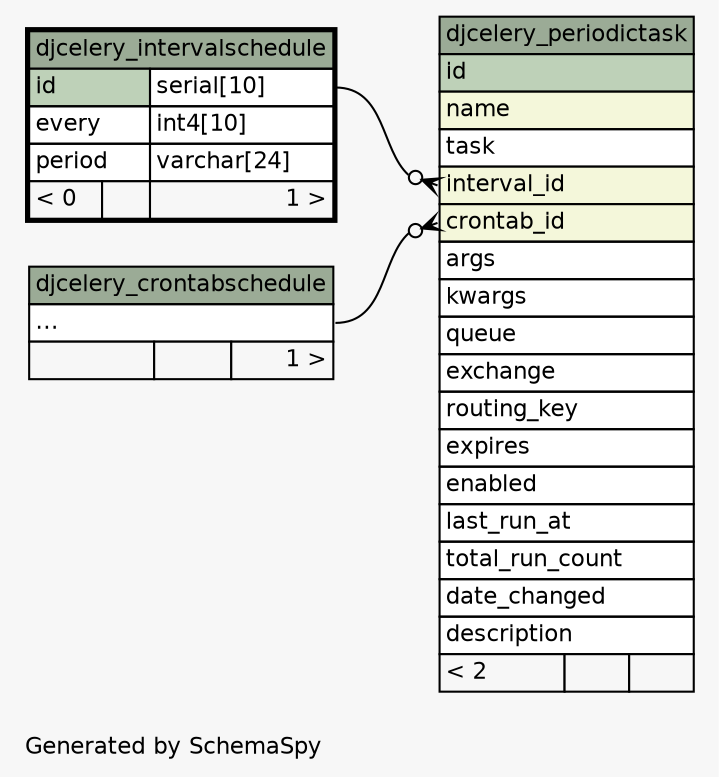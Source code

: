 // dot 2.36.0 on Linux 3.17.0-rc4-a1
// SchemaSpy rev 590
digraph "twoDegreesRelationshipsDiagram" {
  graph [
    rankdir="RL"
    bgcolor="#f7f7f7"
    label="\nGenerated by SchemaSpy"
    labeljust="l"
    nodesep="0.18"
    ranksep="0.46"
    fontname="Helvetica"
    fontsize="11"
  ];
  node [
    fontname="Helvetica"
    fontsize="11"
    shape="plaintext"
  ];
  edge [
    arrowsize="0.8"
  ];
  "djcelery_periodictask":"crontab_id":w -> "djcelery_crontabschedule":"elipses":e [arrowhead=none dir=back arrowtail=crowodot];
  "djcelery_periodictask":"interval_id":w -> "djcelery_intervalschedule":"id.type":e [arrowhead=none dir=back arrowtail=crowodot];
  "djcelery_crontabschedule" [
    label=<
    <TABLE BORDER="0" CELLBORDER="1" CELLSPACING="0" BGCOLOR="#ffffff">
      <TR><TD COLSPAN="3" BGCOLOR="#9bab96" ALIGN="CENTER">djcelery_crontabschedule</TD></TR>
      <TR><TD PORT="elipses" COLSPAN="3" ALIGN="LEFT">...</TD></TR>
      <TR><TD ALIGN="LEFT" BGCOLOR="#f7f7f7">  </TD><TD ALIGN="RIGHT" BGCOLOR="#f7f7f7">  </TD><TD ALIGN="RIGHT" BGCOLOR="#f7f7f7">1 &gt;</TD></TR>
    </TABLE>>
    URL="djcelery_crontabschedule.html"
    tooltip="djcelery_crontabschedule"
  ];
  "djcelery_intervalschedule" [
    label=<
    <TABLE BORDER="2" CELLBORDER="1" CELLSPACING="0" BGCOLOR="#ffffff">
      <TR><TD COLSPAN="3" BGCOLOR="#9bab96" ALIGN="CENTER">djcelery_intervalschedule</TD></TR>
      <TR><TD PORT="id" COLSPAN="2" BGCOLOR="#bed1b8" ALIGN="LEFT">id</TD><TD PORT="id.type" ALIGN="LEFT">serial[10]</TD></TR>
      <TR><TD PORT="every" COLSPAN="2" ALIGN="LEFT">every</TD><TD PORT="every.type" ALIGN="LEFT">int4[10]</TD></TR>
      <TR><TD PORT="period" COLSPAN="2" ALIGN="LEFT">period</TD><TD PORT="period.type" ALIGN="LEFT">varchar[24]</TD></TR>
      <TR><TD ALIGN="LEFT" BGCOLOR="#f7f7f7">&lt; 0</TD><TD ALIGN="RIGHT" BGCOLOR="#f7f7f7">  </TD><TD ALIGN="RIGHT" BGCOLOR="#f7f7f7">1 &gt;</TD></TR>
    </TABLE>>
    URL="djcelery_intervalschedule.html"
    tooltip="djcelery_intervalschedule"
  ];
  "djcelery_periodictask" [
    label=<
    <TABLE BORDER="0" CELLBORDER="1" CELLSPACING="0" BGCOLOR="#ffffff">
      <TR><TD COLSPAN="3" BGCOLOR="#9bab96" ALIGN="CENTER">djcelery_periodictask</TD></TR>
      <TR><TD PORT="id" COLSPAN="3" BGCOLOR="#bed1b8" ALIGN="LEFT">id</TD></TR>
      <TR><TD PORT="name" COLSPAN="3" BGCOLOR="#f4f7da" ALIGN="LEFT">name</TD></TR>
      <TR><TD PORT="task" COLSPAN="3" ALIGN="LEFT">task</TD></TR>
      <TR><TD PORT="interval_id" COLSPAN="3" BGCOLOR="#f4f7da" ALIGN="LEFT">interval_id</TD></TR>
      <TR><TD PORT="crontab_id" COLSPAN="3" BGCOLOR="#f4f7da" ALIGN="LEFT">crontab_id</TD></TR>
      <TR><TD PORT="args" COLSPAN="3" ALIGN="LEFT">args</TD></TR>
      <TR><TD PORT="kwargs" COLSPAN="3" ALIGN="LEFT">kwargs</TD></TR>
      <TR><TD PORT="queue" COLSPAN="3" ALIGN="LEFT">queue</TD></TR>
      <TR><TD PORT="exchange" COLSPAN="3" ALIGN="LEFT">exchange</TD></TR>
      <TR><TD PORT="routing_key" COLSPAN="3" ALIGN="LEFT">routing_key</TD></TR>
      <TR><TD PORT="expires" COLSPAN="3" ALIGN="LEFT">expires</TD></TR>
      <TR><TD PORT="enabled" COLSPAN="3" ALIGN="LEFT">enabled</TD></TR>
      <TR><TD PORT="last_run_at" COLSPAN="3" ALIGN="LEFT">last_run_at</TD></TR>
      <TR><TD PORT="total_run_count" COLSPAN="3" ALIGN="LEFT">total_run_count</TD></TR>
      <TR><TD PORT="date_changed" COLSPAN="3" ALIGN="LEFT">date_changed</TD></TR>
      <TR><TD PORT="description" COLSPAN="3" ALIGN="LEFT">description</TD></TR>
      <TR><TD ALIGN="LEFT" BGCOLOR="#f7f7f7">&lt; 2</TD><TD ALIGN="RIGHT" BGCOLOR="#f7f7f7">  </TD><TD ALIGN="RIGHT" BGCOLOR="#f7f7f7">  </TD></TR>
    </TABLE>>
    URL="djcelery_periodictask.html"
    tooltip="djcelery_periodictask"
  ];
}

